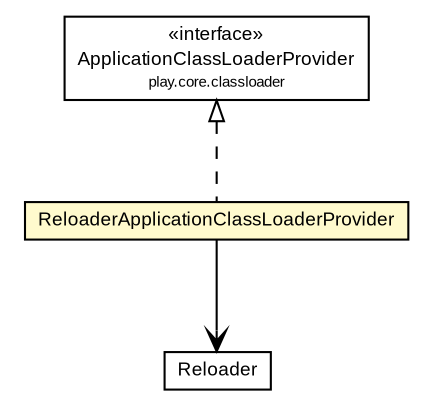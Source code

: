 #!/usr/local/bin/dot
#
# Class diagram 
# Generated by UMLGraph version R5_6-24-gf6e263 (http://www.umlgraph.org/)
#

digraph G {
	edge [fontname="arial",fontsize=10,labelfontname="arial",labelfontsize=10];
	node [fontname="arial",fontsize=10,shape=plaintext];
	nodesep=0.25;
	ranksep=0.5;
	// com.google.code.play2.provider.play23.run.ReloaderApplicationClassLoaderProvider
	c518 [label=<<table title="com.google.code.play2.provider.play23.run.ReloaderApplicationClassLoaderProvider" border="0" cellborder="1" cellspacing="0" cellpadding="2" port="p" bgcolor="lemonChiffon" href="./ReloaderApplicationClassLoaderProvider.html">
		<tr><td><table border="0" cellspacing="0" cellpadding="1">
<tr><td align="center" balign="center"> ReloaderApplicationClassLoaderProvider </td></tr>
		</table></td></tr>
		</table>>, URL="./ReloaderApplicationClassLoaderProvider.html", fontname="arial", fontcolor="black", fontsize=9.0];
	// com.google.code.play2.provider.play23.run.Reloader
	c519 [label=<<table title="com.google.code.play2.provider.play23.run.Reloader" border="0" cellborder="1" cellspacing="0" cellpadding="2" port="p" href="./Reloader.html">
		<tr><td><table border="0" cellspacing="0" cellpadding="1">
<tr><td align="center" balign="center"> Reloader </td></tr>
		</table></td></tr>
		</table>>, URL="./Reloader.html", fontname="arial", fontcolor="black", fontsize=9.0];
	//com.google.code.play2.provider.play23.run.ReloaderApplicationClassLoaderProvider implements play.core.classloader.ApplicationClassLoaderProvider
	c524:p -> c518:p [dir=back,arrowtail=empty,style=dashed];
	// com.google.code.play2.provider.play23.run.ReloaderApplicationClassLoaderProvider NAVASSOC com.google.code.play2.provider.play23.run.Reloader
	c518:p -> c519:p [taillabel="", label="", headlabel="", fontname="arial", fontcolor="black", fontsize=10.0, color="black", arrowhead=open];
	// play.core.classloader.ApplicationClassLoaderProvider
	c524 [label=<<table title="play.core.classloader.ApplicationClassLoaderProvider" border="0" cellborder="1" cellspacing="0" cellpadding="2" port="p" href="http://java.sun.com/j2se/1.4.2/docs/api/play/core/classloader/ApplicationClassLoaderProvider.html">
		<tr><td><table border="0" cellspacing="0" cellpadding="1">
<tr><td align="center" balign="center"> &#171;interface&#187; </td></tr>
<tr><td align="center" balign="center"> ApplicationClassLoaderProvider </td></tr>
<tr><td align="center" balign="center"><font point-size="7.0"> play.core.classloader </font></td></tr>
		</table></td></tr>
		</table>>, URL="http://java.sun.com/j2se/1.4.2/docs/api/play/core/classloader/ApplicationClassLoaderProvider.html", fontname="arial", fontcolor="black", fontsize=9.0];
}

